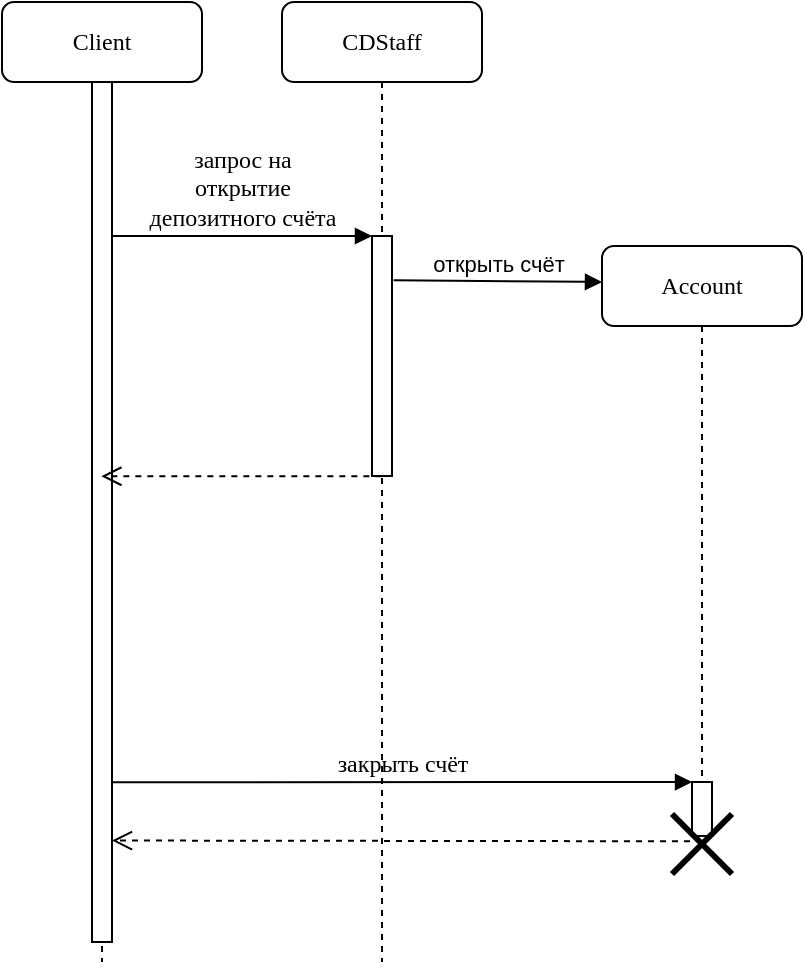 <mxfile version="18.0.1" type="device"><diagram name="Page-1" id="13e1069c-82ec-6db2-03f1-153e76fe0fe0"><mxGraphModel dx="741" dy="458" grid="1" gridSize="10" guides="1" tooltips="1" connect="1" arrows="1" fold="1" page="1" pageScale="1" pageWidth="1100" pageHeight="850" background="none" math="0" shadow="0"><root><mxCell id="0"/><mxCell id="1" parent="0"/><mxCell id="7baba1c4bc27f4b0-2" value="CDStaff" style="shape=umlLifeline;perimeter=lifelinePerimeter;whiteSpace=wrap;html=1;container=1;collapsible=0;recursiveResize=0;outlineConnect=0;rounded=1;shadow=0;comic=0;labelBackgroundColor=none;strokeWidth=1;fontFamily=Verdana;fontSize=12;align=center;" parent="1" vertex="1"><mxGeometry x="240" y="80" width="100" height="480" as="geometry"/></mxCell><mxCell id="7baba1c4bc27f4b0-10" value="" style="html=1;points=[];perimeter=orthogonalPerimeter;rounded=0;shadow=0;comic=0;labelBackgroundColor=none;strokeWidth=1;fontFamily=Verdana;fontSize=12;align=center;" parent="7baba1c4bc27f4b0-2" vertex="1"><mxGeometry x="45" y="117" width="10" height="120" as="geometry"/></mxCell><mxCell id="7baba1c4bc27f4b0-3" value="Account" style="shape=umlLifeline;perimeter=lifelinePerimeter;whiteSpace=wrap;html=1;container=1;collapsible=0;recursiveResize=0;outlineConnect=0;rounded=1;shadow=0;comic=0;labelBackgroundColor=none;strokeWidth=1;fontFamily=Verdana;fontSize=12;align=center;" parent="1" vertex="1"><mxGeometry x="400" y="202" width="100" height="298" as="geometry"/></mxCell><mxCell id="7baba1c4bc27f4b0-13" value="" style="html=1;points=[];perimeter=orthogonalPerimeter;rounded=0;shadow=0;comic=0;labelBackgroundColor=none;strokeWidth=1;fontFamily=Verdana;fontSize=12;align=center;" parent="7baba1c4bc27f4b0-3" vertex="1"><mxGeometry x="45" y="268" width="10" height="27" as="geometry"/></mxCell><mxCell id="o6ZXI-YHcZLmuCemGmmH-3" value="" style="shape=umlDestroy;whiteSpace=wrap;html=1;strokeWidth=3;" vertex="1" parent="7baba1c4bc27f4b0-3"><mxGeometry x="35" y="284" width="30" height="30" as="geometry"/></mxCell><mxCell id="7baba1c4bc27f4b0-8" value="Client" style="shape=umlLifeline;perimeter=lifelinePerimeter;whiteSpace=wrap;html=1;container=1;collapsible=0;recursiveResize=0;outlineConnect=0;rounded=1;shadow=0;comic=0;labelBackgroundColor=none;strokeWidth=1;fontFamily=Verdana;fontSize=12;align=center;" parent="1" vertex="1"><mxGeometry x="100" y="80" width="100" height="480" as="geometry"/></mxCell><mxCell id="7baba1c4bc27f4b0-9" value="" style="html=1;points=[];perimeter=orthogonalPerimeter;rounded=0;shadow=0;comic=0;labelBackgroundColor=none;strokeWidth=1;fontFamily=Verdana;fontSize=12;align=center;" parent="7baba1c4bc27f4b0-8" vertex="1"><mxGeometry x="45" y="40" width="10" height="430" as="geometry"/></mxCell><mxCell id="7baba1c4bc27f4b0-11" value="запрос на&lt;br&gt;открытие&lt;br&gt;депозитного счёта" style="html=1;verticalAlign=bottom;endArrow=block;entryX=0;entryY=0;labelBackgroundColor=none;fontFamily=Verdana;fontSize=12;edgeStyle=elbowEdgeStyle;elbow=vertical;" parent="1" source="7baba1c4bc27f4b0-9" target="7baba1c4bc27f4b0-10" edge="1"><mxGeometry relative="1" as="geometry"><mxPoint x="220" y="207" as="sourcePoint"/></mxGeometry></mxCell><mxCell id="o6ZXI-YHcZLmuCemGmmH-1" value="" style="html=1;verticalAlign=bottom;endArrow=open;dashed=1;endSize=8;rounded=0;exitX=0.467;exitY=1.001;exitDx=0;exitDy=0;exitPerimeter=0;" edge="1" parent="1" source="7baba1c4bc27f4b0-10"><mxGeometry relative="1" as="geometry"><mxPoint x="260" y="317" as="sourcePoint"/><mxPoint x="149.667" y="317.12" as="targetPoint"/></mxGeometry></mxCell><mxCell id="o6ZXI-YHcZLmuCemGmmH-2" value="закрыть счёт" style="html=1;verticalAlign=bottom;endArrow=block;labelBackgroundColor=none;fontFamily=Verdana;fontSize=12;edgeStyle=elbowEdgeStyle;elbow=vertical;entryX=0.003;entryY=-0.006;entryDx=0;entryDy=0;entryPerimeter=0;" edge="1" parent="1" target="7baba1c4bc27f4b0-13"><mxGeometry relative="1" as="geometry"><mxPoint x="155" y="470.17" as="sourcePoint"/><mxPoint x="440" y="470" as="targetPoint"/><Array as="points"><mxPoint x="215" y="470"/></Array></mxGeometry></mxCell><mxCell id="o6ZXI-YHcZLmuCemGmmH-5" value="открыть счёт" style="html=1;verticalAlign=bottom;endArrow=block;rounded=0;exitX=1.083;exitY=0.184;exitDx=0;exitDy=0;exitPerimeter=0;" edge="1" parent="1" source="7baba1c4bc27f4b0-10"><mxGeometry width="80" relative="1" as="geometry"><mxPoint x="300.292" y="220" as="sourcePoint"/><mxPoint x="400" y="220" as="targetPoint"/></mxGeometry></mxCell><mxCell id="o6ZXI-YHcZLmuCemGmmH-6" value="" style="html=1;verticalAlign=bottom;endArrow=open;dashed=1;endSize=8;rounded=0;exitX=0.5;exitY=0.455;exitDx=0;exitDy=0;exitPerimeter=0;entryX=1.001;entryY=0.882;entryDx=0;entryDy=0;entryPerimeter=0;" edge="1" parent="1" source="o6ZXI-YHcZLmuCemGmmH-3" target="7baba1c4bc27f4b0-9"><mxGeometry relative="1" as="geometry"><mxPoint x="350" y="497" as="sourcePoint"/><mxPoint x="270" y="497" as="targetPoint"/></mxGeometry></mxCell></root></mxGraphModel></diagram></mxfile>